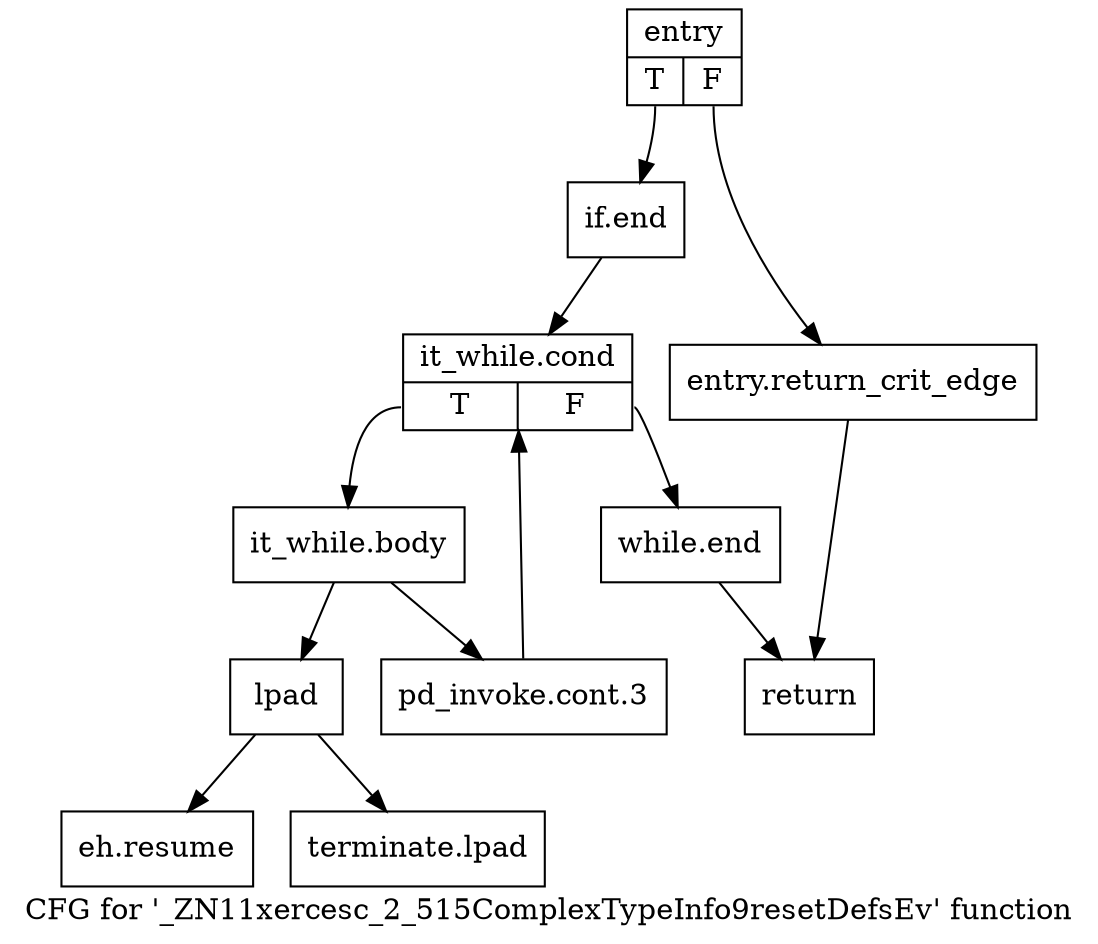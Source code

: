 digraph "CFG for '_ZN11xercesc_2_515ComplexTypeInfo9resetDefsEv' function" {
	label="CFG for '_ZN11xercesc_2_515ComplexTypeInfo9resetDefsEv' function";

	Node0x267f390 [shape=record,label="{entry|{<s0>T|<s1>F}}"];
	Node0x267f390:s0 -> Node0x267f430;
	Node0x267f390:s1 -> Node0x267f3e0;
	Node0x267f3e0 [shape=record,label="{entry.return_crit_edge}"];
	Node0x267f3e0 -> Node0x267ff10;
	Node0x267f430 [shape=record,label="{if.end}"];
	Node0x267f430 -> Node0x267f480;
	Node0x267f480 [shape=record,label="{it_while.cond|{<s0>T|<s1>F}}"];
	Node0x267f480:s0 -> Node0x267f4d0;
	Node0x267f480:s1 -> Node0x267fec0;
	Node0x267f4d0 [shape=record,label="{it_while.body}"];
	Node0x267f4d0 -> Node0x267f520;
	Node0x267f4d0 -> Node0x267fe70;
	Node0x267f520 [shape=record,label="{pd_invoke.cont.3}"];
	Node0x267f520 -> Node0x267f480;
	Node0x267fe70 [shape=record,label="{lpad}"];
	Node0x267fe70 -> Node0x267ff60;
	Node0x267fe70 -> Node0x267ffb0;
	Node0x267fec0 [shape=record,label="{while.end}"];
	Node0x267fec0 -> Node0x267ff10;
	Node0x267ff10 [shape=record,label="{return}"];
	Node0x267ff60 [shape=record,label="{eh.resume}"];
	Node0x267ffb0 [shape=record,label="{terminate.lpad}"];
}
